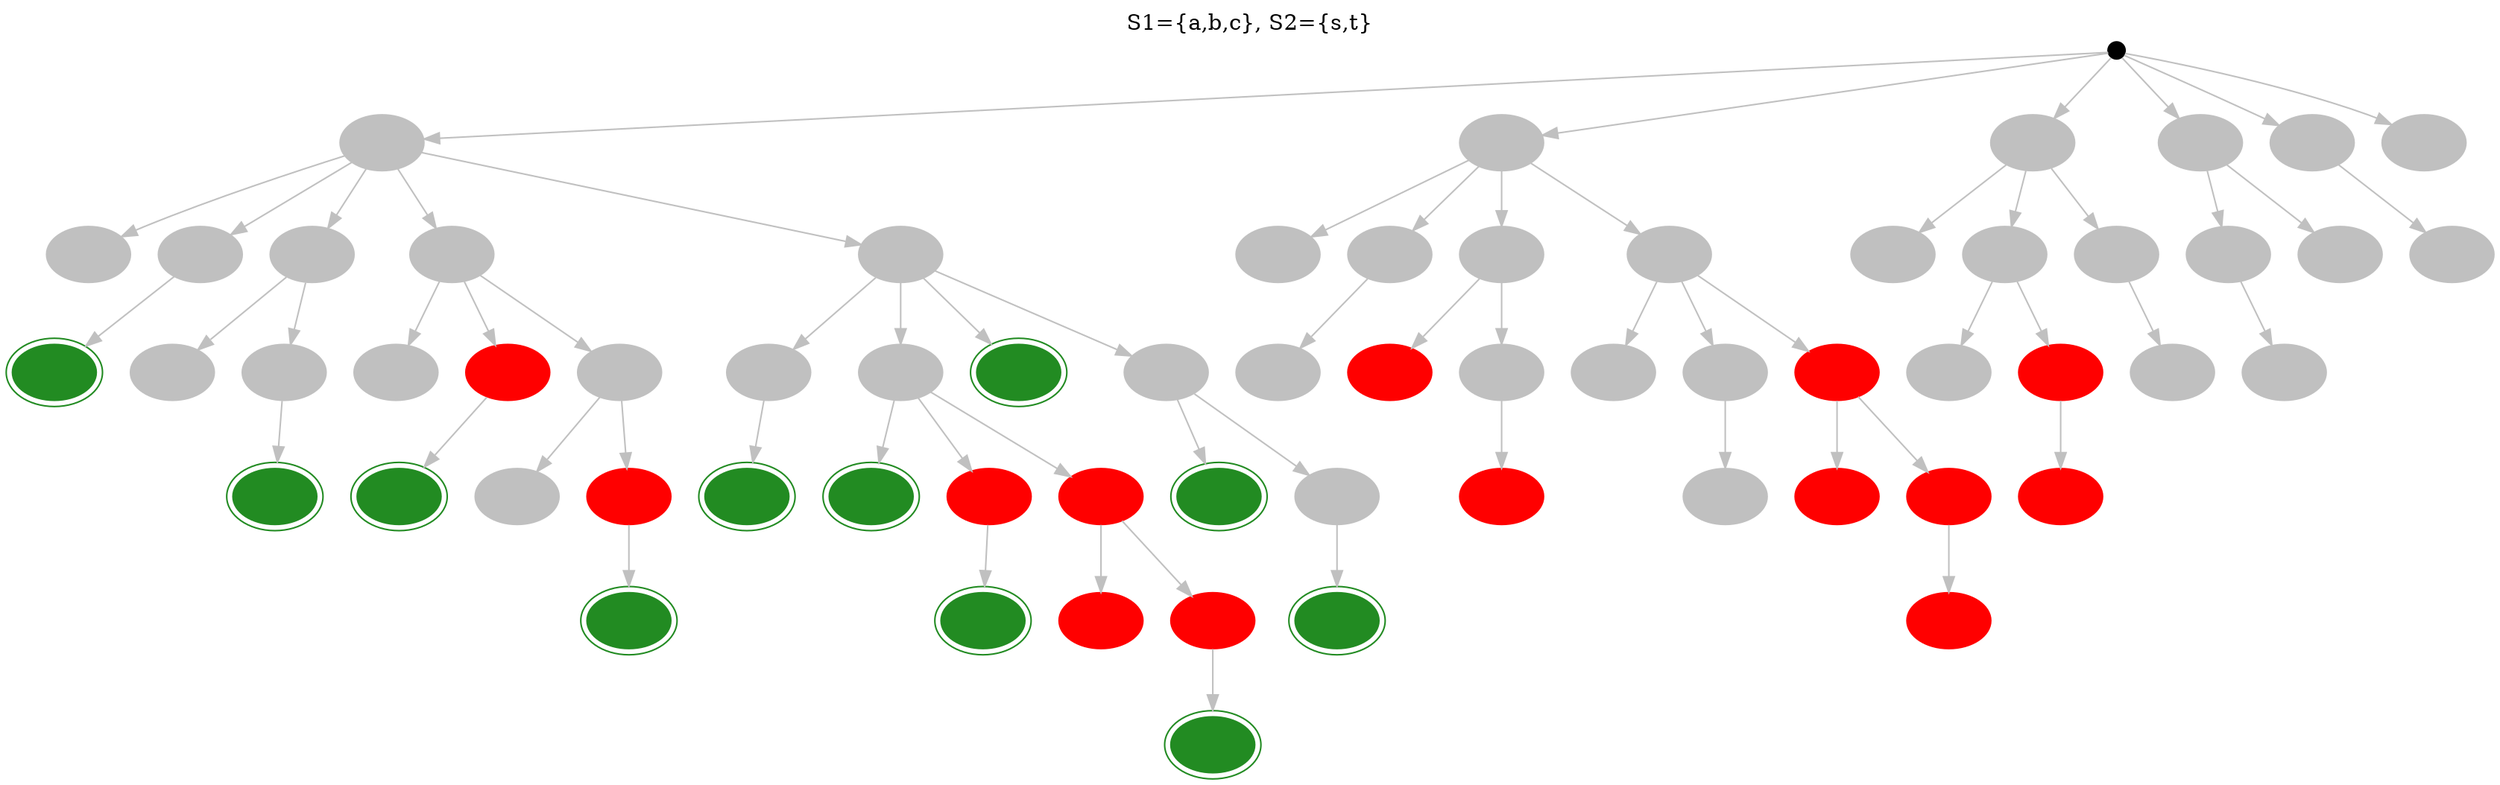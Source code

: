 digraph RelationGraph{
"" [style=filled fillcolor=black width=0.15 height=0.15]
label="S1={a,b,c}, S2={s,t}";
labelloc="t";
node [color=grey label="" style=filled]
edge [color=grey]
"(a,s),(b,s),(c,s),(a,t),(b,t),(c,t)
p=3"[color=forestgreen peripheries=2]
"(b,s),(c,s),(a,t),(b,t),(c,t)
p=3"[color=red]
"(a,s),(c,s),(a,t),(b,t),(c,t)
p=3"[color=forestgreen peripheries=2]
"(a,s),(b,s),(a,t),(b,t),(c,t)
p=3"[color=forestgreen peripheries=2]
"(a,s),(b,s),(c,s),(b,t),(c,t)
p=3"[color=forestgreen peripheries=2]
"(a,s),(b,s),(c,s),(a,t),(c,t)
p=3"[color=red]
"(a,s),(b,s),(c,s),(a,t),(b,t)
p=3"[color=red]
"(c,s),(a,t),(b,t),(c,t)
p=3"[color=red]
"(b,s),(a,t),(b,t),(c,t)
p=3"[color=red]
"(b,s),(c,s),(b,t),(c,t)
p=2"[fontcolor=grey]
"(b,s),(c,s),(a,t),(c,t)
p=2"[color=red]
"(b,s),(c,s),(a,t),(b,t)
p=2"[color=red]
"(a,s),(c,s),(a,t),(c,t)
p=2"[fontcolor=grey]
"(a,s),(c,s),(a,t),(b,t)
p=2"[color=red]
"(a,s),(b,s),(b,t),(c,t)
p=2"[color=forestgreen peripheries=2]
"(a,s),(b,s),(a,t),(c,t)
p=2"[color=forestgreen peripheries=2]
"(a,s),(b,s),(a,t),(b,t)
p=2"[fontcolor=grey]
"(a,s),(b,s),(c,s),(c,t)
p=3"[color=forestgreen peripheries=2]
"(a,s),(b,s),(c,s),(b,t)
p=3"[color=red]
"(a,s),(b,s),(c,s),(a,t)
p=3"[color=red]
"(c,s),(a,t),(c,t)
p=2"[fontcolor=grey]
"(c,s),(a,t),(b,t)
p=2"[color=red]
"(b,s),(a,t),(c,t)
p=2"[color=red]
"(b,s),(a,t),(b,t)
p=2"[fontcolor=grey]
"(b,s),(c,s),(c,t)
p=2"[fontcolor=grey]
"(b,s),(c,s),(b,t)
p=2"[fontcolor=grey]
"(b,s),(c,s),(a,t)
p=2"[color=red]
"(a,s),(b,t),(c,t)
p=2"[color=forestgreen peripheries=2]
"(a,s),(a,t),(c,t)
p=2"[fontcolor=grey]
"(a,s),(c,s),(c,t)
p=2"[fontcolor=grey]
"(a,s),(c,s),(b,t)
p=2"[color=red]
"(a,s),(b,s),(b,t)
p=2"[fontcolor=grey]
"(a,s),(b,s),(c,s)
p=3"[fontcolor=grey]
"(a,s),(a,t),(b,t)
p=2"[fontcolor=grey]
"(b,t),(c,t)
p=2"[fontcolor=grey]
"(a,t),(b,t)
p=2"[fontcolor=grey]
"(a,s),(c,s),(a,t)
p=2"[fontcolor=grey]
"(c,s),(c,t)
p=2"[fontcolor=grey]
"(a,s),(b,s),(c,t)
p=2"[color=forestgreen peripheries=2]
"(c,s),(a,t)
p=1"[fontcolor=grey]
"(a,s),(b,s),(a,t)
p=2"[fontcolor=grey]
"(b,s),(c,t)
p=1"[fontcolor=grey]
"(b,s),(b,t)
p=2"[fontcolor=grey]
"(a,s),(c,t)
p=1"[fontcolor=grey]
"(a,s),(a,t),(b,t),(c,t)
p=3"[color=forestgreen peripheries=2]
"(b,s),(a,t)
p=1"[fontcolor=grey]
"(a,s),(c,s),(b,t),(c,t)
p=2"[color=forestgreen peripheries=2]
"(b,s),(c,s)
p=2"[fontcolor=grey]
"(a,t),(c,t)
p=2"[fontcolor=grey]
"(a,s),(b,t)
p=1"[fontcolor=grey]
"(c,s),(b,t)
p=1"[fontcolor=grey]
"(a,t),(b,t),(c,t)
p=3"[fontcolor=grey]
"(a,s),(a,t)
p=2"[fontcolor=grey]
"(c,s),(b,t),(c,t)
p=2"[fontcolor=grey]
"(a,s),(c,s)
p=2"[fontcolor=grey]
"(b,s),(b,t),(c,t)
p=2"[fontcolor=grey]
"(a,s),(b,s)
p=2"[fontcolor=grey]
  "" -> "(a,s)
p=1" []
  "" -> "(b,s)
p=1" []
  "" -> "(c,s)
p=1" []
  "" -> "(a,t)
p=1" []
  "" -> "(b,t)
p=1" []
  "" -> "(c,t)
p=1" []
  "(a,s)
p=1" -> "(a,s),(b,s)
p=2" []
  "(a,s)
p=1" -> "(a,s),(c,s)
p=2" []
  "(a,s)
p=1" -> "(a,s),(a,t)
p=2" []
  "(a,s)
p=1" -> "(a,s),(b,t)
p=1" []
  "(a,s)
p=1" -> "(a,s),(c,t)
p=1" []
  "(b,s)
p=1" -> "(b,s),(c,s)
p=2" []
  "(b,s)
p=1" -> "(b,s),(a,t)
p=1" []
  "(b,s)
p=1" -> "(b,s),(b,t)
p=2" []
  "(b,s)
p=1" -> "(b,s),(c,t)
p=1" []
  "(a,s),(b,s)
p=2" -> "(a,s),(b,s),(c,s)
p=3" []
  "(a,s),(b,s)
p=2" -> "(a,s),(b,s),(a,t)
p=2" []
  "(a,s),(b,s)
p=2" -> "(a,s),(b,s),(b,t)
p=2" []
  "(a,s),(b,s)
p=2" -> "(a,s),(b,s),(c,t)
p=2" []
  "(c,s)
p=1" -> "(c,s),(a,t)
p=1" []
  "(c,s)
p=1" -> "(c,s),(b,t)
p=1" []
  "(c,s)
p=1" -> "(c,s),(c,t)
p=2" []
  "(a,s),(c,s)
p=2" -> "(a,s),(c,s),(a,t)
p=2" []
  "(a,s),(c,s)
p=2" -> "(a,s),(c,s),(b,t)
p=2" []
  "(a,s),(c,s)
p=2" -> "(a,s),(c,s),(c,t)
p=2" []
  "(b,s),(c,s)
p=2" -> "(b,s),(c,s),(a,t)
p=2" []
  "(b,s),(c,s)
p=2" -> "(b,s),(c,s),(b,t)
p=2" []
  "(b,s),(c,s)
p=2" -> "(b,s),(c,s),(c,t)
p=2" []
  "(a,s),(b,s),(c,s)
p=3" -> "(a,s),(b,s),(c,s),(a,t)
p=3" []
  "(a,s),(b,s),(c,s)
p=3" -> "(a,s),(b,s),(c,s),(b,t)
p=3" []
  "(a,s),(b,s),(c,s)
p=3" -> "(a,s),(b,s),(c,s),(c,t)
p=3" []
  "(a,t)
p=1" -> "(a,t),(b,t)
p=2" []
  "(a,t)
p=1" -> "(a,t),(c,t)
p=2" []
  "(a,s),(a,t)
p=2" -> "(a,s),(a,t),(b,t)
p=2" []
  "(a,s),(a,t)
p=2" -> "(a,s),(a,t),(c,t)
p=2" []
  "(b,s),(a,t)
p=1" -> "(b,s),(a,t),(b,t)
p=2" []
  "(b,s),(a,t)
p=1" -> "(b,s),(a,t),(c,t)
p=2" []
  "(a,s),(b,s),(a,t)
p=2" -> "(a,s),(b,s),(a,t),(b,t)
p=2" []
  "(a,s),(b,s),(a,t)
p=2" -> "(a,s),(b,s),(a,t),(c,t)
p=2" []
  "(c,s),(a,t)
p=1" -> "(c,s),(a,t),(b,t)
p=2" []
  "(c,s),(a,t)
p=1" -> "(c,s),(a,t),(c,t)
p=2" []
  "(a,s),(c,s),(a,t)
p=2" -> "(a,s),(c,s),(a,t),(b,t)
p=2" []
  "(a,s),(c,s),(a,t)
p=2" -> "(a,s),(c,s),(a,t),(c,t)
p=2" []
  "(b,s),(c,s),(a,t)
p=2" -> "(b,s),(c,s),(a,t),(b,t)
p=2" []
  "(b,s),(c,s),(a,t)
p=2" -> "(b,s),(c,s),(a,t),(c,t)
p=2" []
  "(a,s),(b,s),(c,s),(a,t)
p=3" -> "(a,s),(b,s),(c,s),(a,t),(b,t)
p=3" []
  "(a,s),(b,s),(c,s),(a,t)
p=3" -> "(a,s),(b,s),(c,s),(a,t),(c,t)
p=3" []
  "(b,t)
p=1" -> "(b,t),(c,t)
p=2" []
  "(a,s),(b,t)
p=1" -> "(a,s),(b,t),(c,t)
p=2" []
  "(b,s),(b,t)
p=2" -> "(b,s),(b,t),(c,t)
p=2" []
  "(a,s),(b,s),(b,t)
p=2" -> "(a,s),(b,s),(b,t),(c,t)
p=2" []
  "(c,s),(b,t)
p=1" -> "(c,s),(b,t),(c,t)
p=2" []
  "(a,s),(c,s),(b,t)
p=2" -> "(a,s),(c,s),(b,t),(c,t)
p=2" []
  "(b,s),(c,s),(b,t)
p=2" -> "(b,s),(c,s),(b,t),(c,t)
p=2" []
  "(a,s),(b,s),(c,s),(b,t)
p=3" -> "(a,s),(b,s),(c,s),(b,t),(c,t)
p=3" []
  "(a,t),(b,t)
p=2" -> "(a,t),(b,t),(c,t)
p=3" []
  "(a,s),(a,t),(b,t)
p=2" -> "(a,s),(a,t),(b,t),(c,t)
p=3" []
  "(b,s),(a,t),(b,t)
p=2" -> "(b,s),(a,t),(b,t),(c,t)
p=3" []
  "(a,s),(b,s),(a,t),(b,t)
p=2" -> "(a,s),(b,s),(a,t),(b,t),(c,t)
p=3" []
  "(c,s),(a,t),(b,t)
p=2" -> "(c,s),(a,t),(b,t),(c,t)
p=3" []
  "(a,s),(c,s),(a,t),(b,t)
p=2" -> "(a,s),(c,s),(a,t),(b,t),(c,t)
p=3" []
  "(b,s),(c,s),(a,t),(b,t)
p=2" -> "(b,s),(c,s),(a,t),(b,t),(c,t)
p=3" []
  "(a,s),(b,s),(c,s),(a,t),(b,t)
p=3" -> "(a,s),(b,s),(c,s),(a,t),(b,t),(c,t)
p=3" []
}
